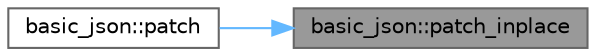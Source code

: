 digraph "basic_json::patch_inplace"
{
 // LATEX_PDF_SIZE
  bgcolor="transparent";
  edge [fontname=Helvetica,fontsize=10,labelfontname=Helvetica,labelfontsize=10];
  node [fontname=Helvetica,fontsize=10,shape=box,height=0.2,width=0.4];
  rankdir="RL";
  Node1 [id="Node000001",label="basic_json::patch_inplace",height=0.2,width=0.4,color="gray40", fillcolor="grey60", style="filled", fontcolor="black",tooltip="applies a JSON patch in-place without copying the object"];
  Node1 -> Node2 [id="edge1_Node000001_Node000002",dir="back",color="steelblue1",style="solid",tooltip=" "];
  Node2 [id="Node000002",label="basic_json::patch",height=0.2,width=0.4,color="grey40", fillcolor="white", style="filled",URL="$classbasic__json.html#a5a009b55b9dcdb30352f5f62537931b7",tooltip="applies a JSON patch to a copy of the current object"];
}
